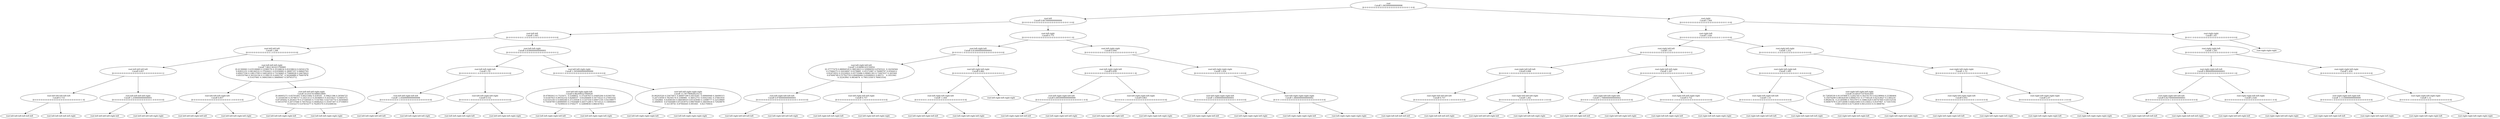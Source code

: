 digraph G {
	graph [rankdir=TB]
	"root
Cutoff 1.0659999999999998
[0 0 0 0 0 0 0 0 0 0 0 0 0 0 0 0 0 0 0 0 0 0 0 0 0 1 0 0]"
	"root-left
Cutoff 0.6679999999999999
[0 0 0 0 0 0 0 0 0 0 0 0 0 0 0 0 0 0 0 0 0 0 0 0 0 1 0 0]"
	"root-left-left
Cutoff 1.045
[0 0 0 0 0 0 0 0 0 1 0 0 0 0 0 0 0 0 0 0 0 0 0 0 0 0 0 0]"
	"root-left-left-left
Cutoff 1.298
[0 0 0 0 0 0 0 0 0 0 0 0 0 1 0 0 0 0 0 0 0 0 0 0 0 0 0 0]"
	"root-left-left-left-left
Cutoff 0.857
[0 0 0 0 0 0 0 0 0 0 0 0 0 0 0 0 0 0 0 0 0 0 0 0 0 0 0 1]"
	"root-left-left-left-left-left
Cutoff 0.733
[0 0 0 0 0 0 0 0 0 0 0 0 0 0 0 0 0 0 0 0 0 0 0 0 0 0 1 0]"
	"root-left-left-left-left-left-left"
	"root-left-left-left-left-left-right"
	"root-left-left-left-left-left
Cutoff 0.733
[0 0 0 0 0 0 0 0 0 0 0 0 0 0 0 0 0 0 0 0 0 0 0 0 0 0 1 0]" -> "root-left-left-left-left-left-left"
	"root-left-left-left-left-left
Cutoff 0.733
[0 0 0 0 0 0 0 0 0 0 0 0 0 0 0 0 0 0 0 0 0 0 0 0 0 0 1 0]" -> "root-left-left-left-left-left-right"
	"root-left-left-left-left-right
Cutoff 1.2590000000000001
[0 0 0 0 0 0 0 0 0 0 0 0 0 0 0 0 0 0 0 0 0 1 0 0 0 0 0 0]"
	"root-left-left-left-left-right-left"
	"root-left-left-left-left-right-right"
	"root-left-left-left-left-right
Cutoff 1.2590000000000001
[0 0 0 0 0 0 0 0 0 0 0 0 0 0 0 0 0 0 0 0 0 1 0 0 0 0 0 0]" -> "root-left-left-left-left-right-left"
	"root-left-left-left-left-right
Cutoff 1.2590000000000001
[0 0 0 0 0 0 0 0 0 0 0 0 0 0 0 0 0 0 0 0 0 1 0 0 0 0 0 0]" -> "root-left-left-left-left-right-right"
	"root-left-left-left-left
Cutoff 0.857
[0 0 0 0 0 0 0 0 0 0 0 0 0 0 0 0 0 0 0 0 0 0 0 0 0 0 0 1]" -> "root-left-left-left-left-left
Cutoff 0.733
[0 0 0 0 0 0 0 0 0 0 0 0 0 0 0 0 0 0 0 0 0 0 0 0 0 0 1 0]"
	"root-left-left-left-left
Cutoff 0.857
[0 0 0 0 0 0 0 0 0 0 0 0 0 0 0 0 0 0 0 0 0 0 0 0 0 0 0 1]" -> "root-left-left-left-left-right
Cutoff 1.2590000000000001
[0 0 0 0 0 0 0 0 0 0 0 0 0 0 0 0 0 0 0 0 0 1 0 0 0 0 0 0]"
	"root-left-left-left-right
Cutoff 7.8621361615769985
[0.41300061 0.43518068 0.12589176 0.35148634 0.81038614 0.04541276
 0.82831251 0.96146532 0.37026421 0.01058983 0.38997357 0.98845765
 0.60027194 0.19813709 0.16822818 0.73236865 0.75889028 0.26676622
 0.85535766 0.39316158 0.11189135 0.6442787  0.56260888 0.70697878
 0.51437661 0.34843564 0.30669047 0.59765371]"
	"root-left-left-left-right-left
Cutoff 0.857
[0 0 0 0 0 0 0 0 0 0 0 0 0 0 0 0 0 0 0 0 0 1 0 0 0 0 0 0]"
	"root-left-left-left-right-left-left"
	"root-left-left-left-right-left-right"
	"root-left-left-left-right-left
Cutoff 0.857
[0 0 0 0 0 0 0 0 0 0 0 0 0 0 0 0 0 0 0 0 0 1 0 0 0 0 0 0]" -> "root-left-left-left-right-left-left"
	"root-left-left-left-right-left
Cutoff 0.857
[0 0 0 0 0 0 0 0 0 0 0 0 0 0 0 0 0 0 0 0 0 1 0 0 0 0 0 0]" -> "root-left-left-left-right-left-right"
	"root-left-left-left-right-right
Cutoff 10.010741496653669
[0.46005271 0.05701001 0.60215482 0.439183   0.59621396 0.26584725
 0.14164185 0.35796717 0.19213113 0.50368415 0.45518217 0.0493372
 0.87185642 0.26345179 0.57160505 0.71547841 0.02716774 0.34564665
 0.54514765 0.26737046 0.76576322 0.56482422 0.35507307 0.37106853
 0.51632273 0.67833277 0.76295374 0.03248834]"
	"root-left-left-left-right-right-left"
	"root-left-left-left-right-right-right"
	"root-left-left-left-right-right
Cutoff 10.010741496653669
[0.46005271 0.05701001 0.60215482 0.439183   0.59621396 0.26584725
 0.14164185 0.35796717 0.19213113 0.50368415 0.45518217 0.0493372
 0.87185642 0.26345179 0.57160505 0.71547841 0.02716774 0.34564665
 0.54514765 0.26737046 0.76576322 0.56482422 0.35507307 0.37106853
 0.51632273 0.67833277 0.76295374 0.03248834]" -> "root-left-left-left-right-right-left"
	"root-left-left-left-right-right
Cutoff 10.010741496653669
[0.46005271 0.05701001 0.60215482 0.439183   0.59621396 0.26584725
 0.14164185 0.35796717 0.19213113 0.50368415 0.45518217 0.0493372
 0.87185642 0.26345179 0.57160505 0.71547841 0.02716774 0.34564665
 0.54514765 0.26737046 0.76576322 0.56482422 0.35507307 0.37106853
 0.51632273 0.67833277 0.76295374 0.03248834]" -> "root-left-left-left-right-right-right"
	"root-left-left-left-right
Cutoff 7.8621361615769985
[0.41300061 0.43518068 0.12589176 0.35148634 0.81038614 0.04541276
 0.82831251 0.96146532 0.37026421 0.01058983 0.38997357 0.98845765
 0.60027194 0.19813709 0.16822818 0.73236865 0.75889028 0.26676622
 0.85535766 0.39316158 0.11189135 0.6442787  0.56260888 0.70697878
 0.51437661 0.34843564 0.30669047 0.59765371]" -> "root-left-left-left-right-left
Cutoff 0.857
[0 0 0 0 0 0 0 0 0 0 0 0 0 0 0 0 0 0 0 0 0 1 0 0 0 0 0 0]"
	"root-left-left-left-right
Cutoff 7.8621361615769985
[0.41300061 0.43518068 0.12589176 0.35148634 0.81038614 0.04541276
 0.82831251 0.96146532 0.37026421 0.01058983 0.38997357 0.98845765
 0.60027194 0.19813709 0.16822818 0.73236865 0.75889028 0.26676622
 0.85535766 0.39316158 0.11189135 0.6442787  0.56260888 0.70697878
 0.51437661 0.34843564 0.30669047 0.59765371]" -> "root-left-left-left-right-right
Cutoff 10.010741496653669
[0.46005271 0.05701001 0.60215482 0.439183   0.59621396 0.26584725
 0.14164185 0.35796717 0.19213113 0.50368415 0.45518217 0.0493372
 0.87185642 0.26345179 0.57160505 0.71547841 0.02716774 0.34564665
 0.54514765 0.26737046 0.76576322 0.56482422 0.35507307 0.37106853
 0.51632273 0.67833277 0.76295374 0.03248834]"
	"root-left-left-left
Cutoff 1.298
[0 0 0 0 0 0 0 0 0 0 0 0 0 1 0 0 0 0 0 0 0 0 0 0 0 0 0 0]" -> "root-left-left-left-left
Cutoff 0.857
[0 0 0 0 0 0 0 0 0 0 0 0 0 0 0 0 0 0 0 0 0 0 0 0 0 0 0 1]"
	"root-left-left-left
Cutoff 1.298
[0 0 0 0 0 0 0 0 0 0 0 0 0 1 0 0 0 0 0 0 0 0 0 0 0 0 0 0]" -> "root-left-left-left-right
Cutoff 7.8621361615769985
[0.41300061 0.43518068 0.12589176 0.35148634 0.81038614 0.04541276
 0.82831251 0.96146532 0.37026421 0.01058983 0.38997357 0.98845765
 0.60027194 0.19813709 0.16822818 0.73236865 0.75889028 0.26676622
 0.85535766 0.39316158 0.11189135 0.6442787  0.56260888 0.70697878
 0.51437661 0.34843564 0.30669047 0.59765371]"
	"root-left-left-right
Cutoff 0.8390000000000001
[0 0 0 0 0 0 0 0 0 0 0 0 0 0 0 0 0 0 0 0 0 0 0 0 0 0 0 1]"
	"root-left-left-right-left
Cutoff 1.52
[0 0 0 0 0 0 0 0 0 1 0 0 0 0 0 0 0 0 0 0 0 0 0 0 0 0 0 0]"
	"root-left-left-right-left-left
Cutoff -1.6569999999999998
[0 0 0 0 0 0 0 0 0 0 1 0 0 0 0 0 0 0 0 0 0 0 0 0 0 0 0 0]"
	"root-left-left-right-left-left-left"
	"root-left-left-right-left-left-right"
	"root-left-left-right-left-left
Cutoff -1.6569999999999998
[0 0 0 0 0 0 0 0 0 0 1 0 0 0 0 0 0 0 0 0 0 0 0 0 0 0 0 0]" -> "root-left-left-right-left-left-left"
	"root-left-left-right-left-left
Cutoff -1.6569999999999998
[0 0 0 0 0 0 0 0 0 0 1 0 0 0 0 0 0 0 0 0 0 0 0 0 0 0 0 0]" -> "root-left-left-right-left-left-right"
	"root-left-left-right-left-right
Cutoff 0.532
[0 0 0 0 0 1 0 0 0 0 0 0 0 0 0 0 0 0 0 0 0 0 0 0 0 0 0 0]"
	"root-left-left-right-left-right-left"
	"root-left-left-right-left-right-right"
	"root-left-left-right-left-right
Cutoff 0.532
[0 0 0 0 0 1 0 0 0 0 0 0 0 0 0 0 0 0 0 0 0 0 0 0 0 0 0 0]" -> "root-left-left-right-left-right-left"
	"root-left-left-right-left-right
Cutoff 0.532
[0 0 0 0 0 1 0 0 0 0 0 0 0 0 0 0 0 0 0 0 0 0 0 0 0 0 0 0]" -> "root-left-left-right-left-right-right"
	"root-left-left-right-left
Cutoff 1.52
[0 0 0 0 0 0 0 0 0 1 0 0 0 0 0 0 0 0 0 0 0 0 0 0 0 0 0 0]" -> "root-left-left-right-left-left
Cutoff -1.6569999999999998
[0 0 0 0 0 0 0 0 0 0 1 0 0 0 0 0 0 0 0 0 0 0 0 0 0 0 0 0]"
	"root-left-left-right-left
Cutoff 1.52
[0 0 0 0 0 0 0 0 0 1 0 0 0 0 0 0 0 0 0 0 0 0 0 0 0 0 0 0]" -> "root-left-left-right-left-right
Cutoff 0.532
[0 0 0 0 0 1 0 0 0 0 0 0 0 0 0 0 0 0 0 0 0 0 0 0 0 0 0 0]"
	"root-left-left-right-right
Cutoff 1.5959999999999999
[0 0 0 0 0 1 0 0 0 0 0 0 0 0 0 0 0 0 0 0 0 0 0 0 0 0 0 0]"
	"root-left-left-right-right-left
Cutoff 8.982499327000928
[0.97893013 0.7525071  0.5348852  0.37526763 0.10495294 0.01945781
 0.43307923 0.99102332 0.8268557  0.83249494 0.54774223 0.27093354
 0.61555144 0.51460248 0.37135938 0.11107554 0.00971191 0.92198977
 0.75458799 0.40990095 0.17020489 0.44571289 0.78710121 0.14006493
 0.74399416 0.5764277  0.32809836 0.86634781]"
	"root-left-left-right-right-left-left"
	"root-left-left-right-right-left-right"
	"root-left-left-right-right-left
Cutoff 8.982499327000928
[0.97893013 0.7525071  0.5348852  0.37526763 0.10495294 0.01945781
 0.43307923 0.99102332 0.8268557  0.83249494 0.54774223 0.27093354
 0.61555144 0.51460248 0.37135938 0.11107554 0.00971191 0.92198977
 0.75458799 0.40990095 0.17020489 0.44571289 0.78710121 0.14006493
 0.74399416 0.5764277  0.32809836 0.86634781]" -> "root-left-left-right-right-left-left"
	"root-left-left-right-right-left
Cutoff 8.982499327000928
[0.97893013 0.7525071  0.5348852  0.37526763 0.10495294 0.01945781
 0.43307923 0.99102332 0.8268557  0.83249494 0.54774223 0.27093354
 0.61555144 0.51460248 0.37135938 0.11107554 0.00971191 0.92198977
 0.75458799 0.40990095 0.17020489 0.44571289 0.78710121 0.14006493
 0.74399416 0.5764277  0.32809836 0.86634781]" -> "root-left-left-right-right-left-right"
	"root-left-left-right-right-right
Cutoff 13.787780828235132
[0.90293526 0.53675871 0.48497189 0.4414265  0.09900948 0.36499315
 0.24715058 0.78250174 0.3390981  0.36012751 0.05021941 0.37661916
 0.7202864  0.63446183 0.48458918 0.65143046 0.12098777 0.32518869
 0.2949935  0.67444489 0.87243974 0.99670049 0.34659418 0.72929879
 0.32139741 0.87944445 0.991845   0.82170903]"
	"root-left-left-right-right-right-left"
	"root-left-left-right-right-right-right"
	"root-left-left-right-right-right
Cutoff 13.787780828235132
[0.90293526 0.53675871 0.48497189 0.4414265  0.09900948 0.36499315
 0.24715058 0.78250174 0.3390981  0.36012751 0.05021941 0.37661916
 0.7202864  0.63446183 0.48458918 0.65143046 0.12098777 0.32518869
 0.2949935  0.67444489 0.87243974 0.99670049 0.34659418 0.72929879
 0.32139741 0.87944445 0.991845   0.82170903]" -> "root-left-left-right-right-right-left"
	"root-left-left-right-right-right
Cutoff 13.787780828235132
[0.90293526 0.53675871 0.48497189 0.4414265  0.09900948 0.36499315
 0.24715058 0.78250174 0.3390981  0.36012751 0.05021941 0.37661916
 0.7202864  0.63446183 0.48458918 0.65143046 0.12098777 0.32518869
 0.2949935  0.67444489 0.87243974 0.99670049 0.34659418 0.72929879
 0.32139741 0.87944445 0.991845   0.82170903]" -> "root-left-left-right-right-right-right"
	"root-left-left-right-right
Cutoff 1.5959999999999999
[0 0 0 0 0 1 0 0 0 0 0 0 0 0 0 0 0 0 0 0 0 0 0 0 0 0 0 0]" -> "root-left-left-right-right-left
Cutoff 8.982499327000928
[0.97893013 0.7525071  0.5348852  0.37526763 0.10495294 0.01945781
 0.43307923 0.99102332 0.8268557  0.83249494 0.54774223 0.27093354
 0.61555144 0.51460248 0.37135938 0.11107554 0.00971191 0.92198977
 0.75458799 0.40990095 0.17020489 0.44571289 0.78710121 0.14006493
 0.74399416 0.5764277  0.32809836 0.86634781]"
	"root-left-left-right-right
Cutoff 1.5959999999999999
[0 0 0 0 0 1 0 0 0 0 0 0 0 0 0 0 0 0 0 0 0 0 0 0 0 0 0 0]" -> "root-left-left-right-right-right
Cutoff 13.787780828235132
[0.90293526 0.53675871 0.48497189 0.4414265  0.09900948 0.36499315
 0.24715058 0.78250174 0.3390981  0.36012751 0.05021941 0.37661916
 0.7202864  0.63446183 0.48458918 0.65143046 0.12098777 0.32518869
 0.2949935  0.67444489 0.87243974 0.99670049 0.34659418 0.72929879
 0.32139741 0.87944445 0.991845   0.82170903]"
	"root-left-left-right
Cutoff 0.8390000000000001
[0 0 0 0 0 0 0 0 0 0 0 0 0 0 0 0 0 0 0 0 0 0 0 0 0 0 0 1]" -> "root-left-left-right-left
Cutoff 1.52
[0 0 0 0 0 0 0 0 0 1 0 0 0 0 0 0 0 0 0 0 0 0 0 0 0 0 0 0]"
	"root-left-left-right
Cutoff 0.8390000000000001
[0 0 0 0 0 0 0 0 0 0 0 0 0 0 0 0 0 0 0 0 0 0 0 0 0 0 0 1]" -> "root-left-left-right-right
Cutoff 1.5959999999999999
[0 0 0 0 0 1 0 0 0 0 0 0 0 0 0 0 0 0 0 0 0 0 0 0 0 0 0 0]"
	"root-left-left
Cutoff 1.045
[0 0 0 0 0 0 0 0 0 1 0 0 0 0 0 0 0 0 0 0 0 0 0 0 0 0 0 0]" -> "root-left-left-left
Cutoff 1.298
[0 0 0 0 0 0 0 0 0 0 0 0 0 1 0 0 0 0 0 0 0 0 0 0 0 0 0 0]"
	"root-left-left
Cutoff 1.045
[0 0 0 0 0 0 0 0 0 1 0 0 0 0 0 0 0 0 0 0 0 0 0 0 0 0 0 0]" -> "root-left-left-right
Cutoff 0.8390000000000001
[0 0 0 0 0 0 0 0 0 0 0 0 0 0 0 0 0 0 0 0 0 0 0 0 0 0 0 1]"
	"root-left-right
Cutoff 0.775
[0 0 0 0 0 0 0 0 0 0 0 0 0 0 0 0 0 0 0 0 0 0 0 0 0 0 1 0]"
	"root-left-right-left
Cutoff 0.8140000000000001
[0 0 0 0 0 1 0 0 0 0 0 0 0 0 0 0 0 0 0 0 0 0 0 0 0 0 0 0]"
	"root-left-right-left-left
Cutoff 5.418696143150954
[0.37777479 0.88994529 0.38014615 0.32990059 0.8765522  0.16256564
 0.27066275 0.32034647 0.0378885  0.45372987 0.70089747 0.0544412
 0.81872052 0.22220922 0.05735086 0.99961393 0.72007037 0.265564
 0.67694749 0.51762718 0.09409484 0.65090922 0.06572    0.1651941
 0.32243941 0.9834676  0.79013358 0.76063316]"
	"root-left-right-left-left-left
Cutoff 0.9740000000000001
[0 0 0 0 0 0 0 0 0 0 0 0 0 0 0 0 0 0 0 0 0 0 1 0 0 0 0 0]"
	"root-left-right-left-left-left-left"
	"root-left-right-left-left-left-right"
	"root-left-right-left-left-left
Cutoff 0.9740000000000001
[0 0 0 0 0 0 0 0 0 0 0 0 0 0 0 0 0 0 0 0 0 0 1 0 0 0 0 0]" -> "root-left-right-left-left-left-left"
	"root-left-right-left-left-left
Cutoff 0.9740000000000001
[0 0 0 0 0 0 0 0 0 0 0 0 0 0 0 0 0 0 0 0 0 0 1 0 0 0 0 0]" -> "root-left-right-left-left-left-right"
	"root-left-right-left-left-right
Cutoff 0.757
[0 0 0 0 0 0 0 0 0 0 0 0 0 0 1 0 0 0 0 0 0 0 0 0 0 0 0 0]"
	"root-left-right-left-left-right-left"
	"root-left-right-left-left-right-right"
	"root-left-right-left-left-right
Cutoff 0.757
[0 0 0 0 0 0 0 0 0 0 0 0 0 0 1 0 0 0 0 0 0 0 0 0 0 0 0 0]" -> "root-left-right-left-left-right-left"
	"root-left-right-left-left-right
Cutoff 0.757
[0 0 0 0 0 0 0 0 0 0 0 0 0 0 1 0 0 0 0 0 0 0 0 0 0 0 0 0]" -> "root-left-right-left-left-right-right"
	"root-left-right-left-left
Cutoff 5.418696143150954
[0.37777479 0.88994529 0.38014615 0.32990059 0.8765522  0.16256564
 0.27066275 0.32034647 0.0378885  0.45372987 0.70089747 0.0544412
 0.81872052 0.22220922 0.05735086 0.99961393 0.72007037 0.265564
 0.67694749 0.51762718 0.09409484 0.65090922 0.06572    0.1651941
 0.32243941 0.9834676  0.79013358 0.76063316]" -> "root-left-right-left-left-left
Cutoff 0.9740000000000001
[0 0 0 0 0 0 0 0 0 0 0 0 0 0 0 0 0 0 0 0 0 0 1 0 0 0 0 0]"
	"root-left-right-left-left
Cutoff 5.418696143150954
[0.37777479 0.88994529 0.38014615 0.32990059 0.8765522  0.16256564
 0.27066275 0.32034647 0.0378885  0.45372987 0.70089747 0.0544412
 0.81872052 0.22220922 0.05735086 0.99961393 0.72007037 0.265564
 0.67694749 0.51762718 0.09409484 0.65090922 0.06572    0.1651941
 0.32243941 0.9834676  0.79013358 0.76063316]" -> "root-left-right-left-left-right
Cutoff 0.757
[0 0 0 0 0 0 0 0 0 0 0 0 0 0 1 0 0 0 0 0 0 0 0 0 0 0 0 0]"
	"root-left-right-left-right
Cutoff 0.882
[0 0 0 0 0 0 0 0 0 0 0 0 0 0 0 0 0 0 0 0 0 0 0 0 0 0 0 1]"
	"root-left-right-left-right-left
Cutoff -1.444
[0 0 0 0 0 0 1 0 0 0 0 0 0 0 0 0 0 0 0 0 0 0 0 0 0 0 0 0]"
	"root-left-right-left-right-left-left"
	"root-left-right-left-right-left-right"
	"root-left-right-left-right-left
Cutoff -1.444
[0 0 0 0 0 0 1 0 0 0 0 0 0 0 0 0 0 0 0 0 0 0 0 0 0 0 0 0]" -> "root-left-right-left-right-left-left"
	"root-left-right-left-right-left
Cutoff -1.444
[0 0 0 0 0 0 1 0 0 0 0 0 0 0 0 0 0 0 0 0 0 0 0 0 0 0 0 0]" -> "root-left-right-left-right-left-right"
	"root-left-right-left-right-right"
	"root-left-right-left-right
Cutoff 0.882
[0 0 0 0 0 0 0 0 0 0 0 0 0 0 0 0 0 0 0 0 0 0 0 0 0 0 0 1]" -> "root-left-right-left-right-left
Cutoff -1.444
[0 0 0 0 0 0 1 0 0 0 0 0 0 0 0 0 0 0 0 0 0 0 0 0 0 0 0 0]"
	"root-left-right-left-right
Cutoff 0.882
[0 0 0 0 0 0 0 0 0 0 0 0 0 0 0 0 0 0 0 0 0 0 0 0 0 0 0 1]" -> "root-left-right-left-right-right"
	"root-left-right-left
Cutoff 0.8140000000000001
[0 0 0 0 0 1 0 0 0 0 0 0 0 0 0 0 0 0 0 0 0 0 0 0 0 0 0 0]" -> "root-left-right-left-left
Cutoff 5.418696143150954
[0.37777479 0.88994529 0.38014615 0.32990059 0.8765522  0.16256564
 0.27066275 0.32034647 0.0378885  0.45372987 0.70089747 0.0544412
 0.81872052 0.22220922 0.05735086 0.99961393 0.72007037 0.265564
 0.67694749 0.51762718 0.09409484 0.65090922 0.06572    0.1651941
 0.32243941 0.9834676  0.79013358 0.76063316]"
	"root-left-right-left
Cutoff 0.8140000000000001
[0 0 0 0 0 1 0 0 0 0 0 0 0 0 0 0 0 0 0 0 0 0 0 0 0 0 0 0]" -> "root-left-right-left-right
Cutoff 0.882
[0 0 0 0 0 0 0 0 0 0 0 0 0 0 0 0 0 0 0 0 0 0 0 0 0 0 0 1]"
	"root-left-right-right
Cutoff 0.904
[0 0 0 0 0 0 0 0 0 0 0 0 0 0 0 0 0 0 0 0 0 0 0 0 0 0 0 1]"
	"root-left-right-right-left
Cutoff 0.858
[0 0 0 0 0 0 0 0 0 0 0 0 0 0 0 0 0 0 0 0 0 0 0 0 0 0 1 0]"
	"root-left-right-right-left-left
Cutoff 0.8959999999999999
[0 0 0 0 0 0 0 0 0 0 0 0 0 0 0 0 0 0 0 0 0 0 0 0 0 1 0 0]"
	"root-left-right-right-left-left-left"
	"root-left-right-right-left-left-right"
	"root-left-right-right-left-left
Cutoff 0.8959999999999999
[0 0 0 0 0 0 0 0 0 0 0 0 0 0 0 0 0 0 0 0 0 0 0 0 0 1 0 0]" -> "root-left-right-right-left-left-left"
	"root-left-right-right-left-left
Cutoff 0.8959999999999999
[0 0 0 0 0 0 0 0 0 0 0 0 0 0 0 0 0 0 0 0 0 0 0 0 0 1 0 0]" -> "root-left-right-right-left-left-right"
	"root-left-right-right-left-right
Cutoff 0.863
[0 0 0 0 0 1 0 0 0 0 0 0 0 0 0 0 0 0 0 0 0 0 0 0 0 0 0 0]"
	"root-left-right-right-left-right-left"
	"root-left-right-right-left-right-right"
	"root-left-right-right-left-right
Cutoff 0.863
[0 0 0 0 0 1 0 0 0 0 0 0 0 0 0 0 0 0 0 0 0 0 0 0 0 0 0 0]" -> "root-left-right-right-left-right-left"
	"root-left-right-right-left-right
Cutoff 0.863
[0 0 0 0 0 1 0 0 0 0 0 0 0 0 0 0 0 0 0 0 0 0 0 0 0 0 0 0]" -> "root-left-right-right-left-right-right"
	"root-left-right-right-left
Cutoff 0.858
[0 0 0 0 0 0 0 0 0 0 0 0 0 0 0 0 0 0 0 0 0 0 0 0 0 0 1 0]" -> "root-left-right-right-left-left
Cutoff 0.8959999999999999
[0 0 0 0 0 0 0 0 0 0 0 0 0 0 0 0 0 0 0 0 0 0 0 0 0 1 0 0]"
	"root-left-right-right-left
Cutoff 0.858
[0 0 0 0 0 0 0 0 0 0 0 0 0 0 0 0 0 0 0 0 0 0 0 0 0 0 1 0]" -> "root-left-right-right-left-right
Cutoff 0.863
[0 0 0 0 0 1 0 0 0 0 0 0 0 0 0 0 0 0 0 0 0 0 0 0 0 0 0 0]"
	"root-left-right-right-right
Cutoff 1.024
[0 0 0 0 0 0 0 0 0 0 0 0 0 0 0 0 0 0 0 0 0 0 0 0 1 0 0 0]"
	"root-left-right-right-right-left
Cutoff 1.0390000000000001
[0 0 0 0 0 0 0 0 0 0 0 0 0 0 0 0 0 0 0 0 0 0 1 0 0 0 0 0]"
	"root-left-right-right-right-left-left"
	"root-left-right-right-right-left-right"
	"root-left-right-right-right-left
Cutoff 1.0390000000000001
[0 0 0 0 0 0 0 0 0 0 0 0 0 0 0 0 0 0 0 0 0 0 1 0 0 0 0 0]" -> "root-left-right-right-right-left-left"
	"root-left-right-right-right-left
Cutoff 1.0390000000000001
[0 0 0 0 0 0 0 0 0 0 0 0 0 0 0 0 0 0 0 0 0 0 1 0 0 0 0 0]" -> "root-left-right-right-right-left-right"
	"root-left-right-right-right-right
Cutoff 1.6840000000000002
[0 0 0 1 0 0 0 0 0 0 0 0 0 0 0 0 0 0 0 0 0 0 0 0 0 0 0 0]"
	"root-left-right-right-right-right-left"
	"root-left-right-right-right-right-right"
	"root-left-right-right-right-right
Cutoff 1.6840000000000002
[0 0 0 1 0 0 0 0 0 0 0 0 0 0 0 0 0 0 0 0 0 0 0 0 0 0 0 0]" -> "root-left-right-right-right-right-left"
	"root-left-right-right-right-right
Cutoff 1.6840000000000002
[0 0 0 1 0 0 0 0 0 0 0 0 0 0 0 0 0 0 0 0 0 0 0 0 0 0 0 0]" -> "root-left-right-right-right-right-right"
	"root-left-right-right-right
Cutoff 1.024
[0 0 0 0 0 0 0 0 0 0 0 0 0 0 0 0 0 0 0 0 0 0 0 0 1 0 0 0]" -> "root-left-right-right-right-left
Cutoff 1.0390000000000001
[0 0 0 0 0 0 0 0 0 0 0 0 0 0 0 0 0 0 0 0 0 0 1 0 0 0 0 0]"
	"root-left-right-right-right
Cutoff 1.024
[0 0 0 0 0 0 0 0 0 0 0 0 0 0 0 0 0 0 0 0 0 0 0 0 1 0 0 0]" -> "root-left-right-right-right-right
Cutoff 1.6840000000000002
[0 0 0 1 0 0 0 0 0 0 0 0 0 0 0 0 0 0 0 0 0 0 0 0 0 0 0 0]"
	"root-left-right-right
Cutoff 0.904
[0 0 0 0 0 0 0 0 0 0 0 0 0 0 0 0 0 0 0 0 0 0 0 0 0 0 0 1]" -> "root-left-right-right-left
Cutoff 0.858
[0 0 0 0 0 0 0 0 0 0 0 0 0 0 0 0 0 0 0 0 0 0 0 0 0 0 1 0]"
	"root-left-right-right
Cutoff 0.904
[0 0 0 0 0 0 0 0 0 0 0 0 0 0 0 0 0 0 0 0 0 0 0 0 0 0 0 1]" -> "root-left-right-right-right
Cutoff 1.024
[0 0 0 0 0 0 0 0 0 0 0 0 0 0 0 0 0 0 0 0 0 0 0 0 1 0 0 0]"
	"root-left-right
Cutoff 0.775
[0 0 0 0 0 0 0 0 0 0 0 0 0 0 0 0 0 0 0 0 0 0 0 0 0 0 1 0]" -> "root-left-right-left
Cutoff 0.8140000000000001
[0 0 0 0 0 1 0 0 0 0 0 0 0 0 0 0 0 0 0 0 0 0 0 0 0 0 0 0]"
	"root-left-right
Cutoff 0.775
[0 0 0 0 0 0 0 0 0 0 0 0 0 0 0 0 0 0 0 0 0 0 0 0 0 0 1 0]" -> "root-left-right-right
Cutoff 0.904
[0 0 0 0 0 0 0 0 0 0 0 0 0 0 0 0 0 0 0 0 0 0 0 0 0 0 0 1]"
	"root-left
Cutoff 0.6679999999999999
[0 0 0 0 0 0 0 0 0 0 0 0 0 0 0 0 0 0 0 0 0 0 0 0 0 1 0 0]" -> "root-left-left
Cutoff 1.045
[0 0 0 0 0 0 0 0 0 1 0 0 0 0 0 0 0 0 0 0 0 0 0 0 0 0 0 0]"
	"root-left
Cutoff 0.6679999999999999
[0 0 0 0 0 0 0 0 0 0 0 0 0 0 0 0 0 0 0 0 0 0 0 0 0 1 0 0]" -> "root-left-right
Cutoff 0.775
[0 0 0 0 0 0 0 0 0 0 0 0 0 0 0 0 0 0 0 0 0 0 0 0 0 0 1 0]"
	"root-right
Cutoff 1.564
[0 0 0 0 0 0 0 0 0 0 0 0 0 0 0 0 0 0 0 0 0 0 0 0 0 1 0 0]"
	"root-right-left
Cutoff 1.026
[0 0 0 0 0 0 0 0 0 0 0 0 0 0 0 0 0 0 0 0 0 0 1 0 0 0 0 0]"
	"root-right-left-left
Cutoff 1.03
[0 0 0 0 0 0 0 0 0 0 0 0 0 0 0 0 0 0 0 0 0 0 0 0 0 0 0 1]"
	"root-right-left-left-left
Cutoff 0.898
[0 0 0 0 0 1 0 0 0 0 0 0 0 0 0 0 0 0 0 0 0 0 0 0 0 0 0 0]"
	"root-right-left-left-left-left
Cutoff 0.757
[0 0 0 0 0 0 0 0 0 0 0 0 0 0 0 0 0 0 0 1 0 0 0 0 0 0 0 0]"
	"root-right-left-left-left-left-left"
	"root-right-left-left-left-left-right"
	"root-right-left-left-left-left
Cutoff 0.757
[0 0 0 0 0 0 0 0 0 0 0 0 0 0 0 0 0 0 0 1 0 0 0 0 0 0 0 0]" -> "root-right-left-left-left-left-left"
	"root-right-left-left-left-left
Cutoff 0.757
[0 0 0 0 0 0 0 0 0 0 0 0 0 0 0 0 0 0 0 1 0 0 0 0 0 0 0 0]" -> "root-right-left-left-left-left-right"
	"root-right-left-left-left-right
Cutoff 1.262
[0 0 0 0 0 0 0 0 0 0 0 0 0 0 0 0 0 0 0 0 0 0 0 0 1 0 0 0]"
	"root-right-left-left-left-right-left"
	"root-right-left-left-left-right-right"
	"root-right-left-left-left-right
Cutoff 1.262
[0 0 0 0 0 0 0 0 0 0 0 0 0 0 0 0 0 0 0 0 0 0 0 0 1 0 0 0]" -> "root-right-left-left-left-right-left"
	"root-right-left-left-left-right
Cutoff 1.262
[0 0 0 0 0 0 0 0 0 0 0 0 0 0 0 0 0 0 0 0 0 0 0 0 1 0 0 0]" -> "root-right-left-left-left-right-right"
	"root-right-left-left-left
Cutoff 0.898
[0 0 0 0 0 1 0 0 0 0 0 0 0 0 0 0 0 0 0 0 0 0 0 0 0 0 0 0]" -> "root-right-left-left-left-left
Cutoff 0.757
[0 0 0 0 0 0 0 0 0 0 0 0 0 0 0 0 0 0 0 1 0 0 0 0 0 0 0 0]"
	"root-right-left-left-left
Cutoff 0.898
[0 0 0 0 0 1 0 0 0 0 0 0 0 0 0 0 0 0 0 0 0 0 0 0 0 0 0 0]" -> "root-right-left-left-left-right
Cutoff 1.262
[0 0 0 0 0 0 0 0 0 0 0 0 0 0 0 0 0 0 0 0 0 0 0 0 1 0 0 0]"
	"root-right-left-left-right
Cutoff 1.297
[0 0 0 0 0 0 0 0 0 0 0 0 0 0 0 0 0 0 0 0 0 0 0 0 1 0 0 0]"
	"root-right-left-left-right-left
Cutoff 1.7080000000000002
[0 0 0 0 1 0 0 0 0 0 0 0 0 0 0 0 0 0 0 0 0 0 0 0 0 0 0 0]"
	"root-right-left-left-right-left-left"
	"root-right-left-left-right-left-right"
	"root-right-left-left-right-left
Cutoff 1.7080000000000002
[0 0 0 0 1 0 0 0 0 0 0 0 0 0 0 0 0 0 0 0 0 0 0 0 0 0 0 0]" -> "root-right-left-left-right-left-left"
	"root-right-left-left-right-left
Cutoff 1.7080000000000002
[0 0 0 0 1 0 0 0 0 0 0 0 0 0 0 0 0 0 0 0 0 0 0 0 0 0 0 0]" -> "root-right-left-left-right-left-right"
	"root-right-left-left-right-right
Cutoff 0.752
[0 0 0 0 0 0 0 1 0 0 0 0 0 0 0 0 0 0 0 0 0 0 0 0 0 0 0 0]"
	"root-right-left-left-right-right-left"
	"root-right-left-left-right-right-right"
	"root-right-left-left-right-right
Cutoff 0.752
[0 0 0 0 0 0 0 1 0 0 0 0 0 0 0 0 0 0 0 0 0 0 0 0 0 0 0 0]" -> "root-right-left-left-right-right-left"
	"root-right-left-left-right-right
Cutoff 0.752
[0 0 0 0 0 0 0 1 0 0 0 0 0 0 0 0 0 0 0 0 0 0 0 0 0 0 0 0]" -> "root-right-left-left-right-right-right"
	"root-right-left-left-right
Cutoff 1.297
[0 0 0 0 0 0 0 0 0 0 0 0 0 0 0 0 0 0 0 0 0 0 0 0 1 0 0 0]" -> "root-right-left-left-right-left
Cutoff 1.7080000000000002
[0 0 0 0 1 0 0 0 0 0 0 0 0 0 0 0 0 0 0 0 0 0 0 0 0 0 0 0]"
	"root-right-left-left-right
Cutoff 1.297
[0 0 0 0 0 0 0 0 0 0 0 0 0 0 0 0 0 0 0 0 0 0 0 0 1 0 0 0]" -> "root-right-left-left-right-right
Cutoff 0.752
[0 0 0 0 0 0 0 1 0 0 0 0 0 0 0 0 0 0 0 0 0 0 0 0 0 0 0 0]"
	"root-right-left-left
Cutoff 1.03
[0 0 0 0 0 0 0 0 0 0 0 0 0 0 0 0 0 0 0 0 0 0 0 0 0 0 0 1]" -> "root-right-left-left-left
Cutoff 0.898
[0 0 0 0 0 1 0 0 0 0 0 0 0 0 0 0 0 0 0 0 0 0 0 0 0 0 0 0]"
	"root-right-left-left
Cutoff 1.03
[0 0 0 0 0 0 0 0 0 0 0 0 0 0 0 0 0 0 0 0 0 0 0 0 0 0 0 1]" -> "root-right-left-left-right
Cutoff 1.297
[0 0 0 0 0 0 0 0 0 0 0 0 0 0 0 0 0 0 0 0 0 0 0 0 1 0 0 0]"
	"root-right-left-right
Cutoff 1.252
[0 0 0 0 0 0 0 0 0 1 0 0 0 0 0 0 0 0 0 0 0 0 0 0 0 0 0 0]"
	"root-right-left-right-left
Cutoff 1.095
[0 0 0 0 0 0 0 0 0 0 0 0 0 0 0 0 0 0 0 0 0 1 0 0 0 0 0 0]"
	"root-right-left-right-left-left
Cutoff 1.14
[0 0 0 0 0 0 1 0 0 0 0 0 0 0 0 0 0 0 0 0 0 0 0 0 0 0 0 0]"
	"root-right-left-right-left-left-left"
	"root-right-left-right-left-left-right"
	"root-right-left-right-left-left
Cutoff 1.14
[0 0 0 0 0 0 1 0 0 0 0 0 0 0 0 0 0 0 0 0 0 0 0 0 0 0 0 0]" -> "root-right-left-right-left-left-left"
	"root-right-left-right-left-left
Cutoff 1.14
[0 0 0 0 0 0 1 0 0 0 0 0 0 0 0 0 0 0 0 0 0 0 0 0 0 0 0 0]" -> "root-right-left-right-left-left-right"
	"root-right-left-right-left-right
Cutoff 10.691071479161405
[0.72859539 0.91197899 0.12262745 0.30374176 0.02238904 0.23380464
 0.35070299 0.98182038 0.49063751 0.17756126 0.02314627 0.1385216
 0.8928154  0.21185096 0.70537973 0.16861429 0.60747405 0.05152534
 0.04067078 0.20714096 0.64821094 0.01156412 0.9197907  0.72415182
 0.84125918 0.41712839 0.94121033 0.51380876]"
	"root-right-left-right-left-right-left"
	"root-right-left-right-left-right-right"
	"root-right-left-right-left-right
Cutoff 10.691071479161405
[0.72859539 0.91197899 0.12262745 0.30374176 0.02238904 0.23380464
 0.35070299 0.98182038 0.49063751 0.17756126 0.02314627 0.1385216
 0.8928154  0.21185096 0.70537973 0.16861429 0.60747405 0.05152534
 0.04067078 0.20714096 0.64821094 0.01156412 0.9197907  0.72415182
 0.84125918 0.41712839 0.94121033 0.51380876]" -> "root-right-left-right-left-right-left"
	"root-right-left-right-left-right
Cutoff 10.691071479161405
[0.72859539 0.91197899 0.12262745 0.30374176 0.02238904 0.23380464
 0.35070299 0.98182038 0.49063751 0.17756126 0.02314627 0.1385216
 0.8928154  0.21185096 0.70537973 0.16861429 0.60747405 0.05152534
 0.04067078 0.20714096 0.64821094 0.01156412 0.9197907  0.72415182
 0.84125918 0.41712839 0.94121033 0.51380876]" -> "root-right-left-right-left-right-right"
	"root-right-left-right-left
Cutoff 1.095
[0 0 0 0 0 0 0 0 0 0 0 0 0 0 0 0 0 0 0 0 0 1 0 0 0 0 0 0]" -> "root-right-left-right-left-left
Cutoff 1.14
[0 0 0 0 0 0 1 0 0 0 0 0 0 0 0 0 0 0 0 0 0 0 0 0 0 0 0 0]"
	"root-right-left-right-left
Cutoff 1.095
[0 0 0 0 0 0 0 0 0 0 0 0 0 0 0 0 0 0 0 0 0 1 0 0 0 0 0 0]" -> "root-right-left-right-left-right
Cutoff 10.691071479161405
[0.72859539 0.91197899 0.12262745 0.30374176 0.02238904 0.23380464
 0.35070299 0.98182038 0.49063751 0.17756126 0.02314627 0.1385216
 0.8928154  0.21185096 0.70537973 0.16861429 0.60747405 0.05152534
 0.04067078 0.20714096 0.64821094 0.01156412 0.9197907  0.72415182
 0.84125918 0.41712839 0.94121033 0.51380876]"
	"root-right-left-right-right
Cutoff -1.12
[0 0 0 0 0 0 0 0 0 0 0 1 0 0 0 0 0 0 0 0 0 0 0 0 0 0 0 0]"
	"root-right-left-right-right-left
Cutoff 0.951
[0 0 0 0 0 0 0 0 0 0 0 0 0 0 0 0 0 0 0 0 0 1 0 0 0 0 0 0]"
	"root-right-left-right-right-left-left"
	"root-right-left-right-right-left-right"
	"root-right-left-right-right-left
Cutoff 0.951
[0 0 0 0 0 0 0 0 0 0 0 0 0 0 0 0 0 0 0 0 0 1 0 0 0 0 0 0]" -> "root-right-left-right-right-left-left"
	"root-right-left-right-right-left
Cutoff 0.951
[0 0 0 0 0 0 0 0 0 0 0 0 0 0 0 0 0 0 0 0 0 1 0 0 0 0 0 0]" -> "root-right-left-right-right-left-right"
	"root-right-left-right-right-right
Cutoff 2.07
[0 0 0 0 0 0 0 0 0 0 0 0 0 0 0 0 0 0 0 0 0 0 0 0 1 0 0 0]"
	"root-right-left-right-right-right-left"
	"root-right-left-right-right-right-right"
	"root-right-left-right-right-right
Cutoff 2.07
[0 0 0 0 0 0 0 0 0 0 0 0 0 0 0 0 0 0 0 0 0 0 0 0 1 0 0 0]" -> "root-right-left-right-right-right-left"
	"root-right-left-right-right-right
Cutoff 2.07
[0 0 0 0 0 0 0 0 0 0 0 0 0 0 0 0 0 0 0 0 0 0 0 0 1 0 0 0]" -> "root-right-left-right-right-right-right"
	"root-right-left-right-right
Cutoff -1.12
[0 0 0 0 0 0 0 0 0 0 0 1 0 0 0 0 0 0 0 0 0 0 0 0 0 0 0 0]" -> "root-right-left-right-right-left
Cutoff 0.951
[0 0 0 0 0 0 0 0 0 0 0 0 0 0 0 0 0 0 0 0 0 1 0 0 0 0 0 0]"
	"root-right-left-right-right
Cutoff -1.12
[0 0 0 0 0 0 0 0 0 0 0 1 0 0 0 0 0 0 0 0 0 0 0 0 0 0 0 0]" -> "root-right-left-right-right-right
Cutoff 2.07
[0 0 0 0 0 0 0 0 0 0 0 0 0 0 0 0 0 0 0 0 0 0 0 0 1 0 0 0]"
	"root-right-left-right
Cutoff 1.252
[0 0 0 0 0 0 0 0 0 1 0 0 0 0 0 0 0 0 0 0 0 0 0 0 0 0 0 0]" -> "root-right-left-right-left
Cutoff 1.095
[0 0 0 0 0 0 0 0 0 0 0 0 0 0 0 0 0 0 0 0 0 1 0 0 0 0 0 0]"
	"root-right-left-right
Cutoff 1.252
[0 0 0 0 0 0 0 0 0 1 0 0 0 0 0 0 0 0 0 0 0 0 0 0 0 0 0 0]" -> "root-right-left-right-right
Cutoff -1.12
[0 0 0 0 0 0 0 0 0 0 0 1 0 0 0 0 0 0 0 0 0 0 0 0 0 0 0 0]"
	"root-right-left
Cutoff 1.026
[0 0 0 0 0 0 0 0 0 0 0 0 0 0 0 0 0 0 0 0 0 0 1 0 0 0 0 0]" -> "root-right-left-left
Cutoff 1.03
[0 0 0 0 0 0 0 0 0 0 0 0 0 0 0 0 0 0 0 0 0 0 0 0 0 0 0 1]"
	"root-right-left
Cutoff 1.026
[0 0 0 0 0 0 0 0 0 0 0 0 0 0 0 0 0 0 0 0 0 0 1 0 0 0 0 0]" -> "root-right-left-right
Cutoff 1.252
[0 0 0 0 0 0 0 0 0 1 0 0 0 0 0 0 0 0 0 0 0 0 0 0 0 0 0 0]"
	"root-right-right
Cutoff 1.83
[0 0 0 1 0 0 0 0 0 0 0 0 0 0 0 0 0 0 0 0 0 0 0 0 0 0 0 0]"
	"root-right-right-left
Cutoff 1.245
[0 0 0 0 0 0 0 0 0 0 0 0 0 0 0 0 0 0 0 0 0 0 0 0 1 0 0 0]"
	"root-right-right-left-left
Cutoff 0.9890000000000001
[0 0 0 0 0 0 0 0 0 0 0 0 0 0 0 0 0 0 0 0 0 0 0 0 0 0 1 0]"
	"root-right-right-left-left-left
Cutoff 0.8270000000000001
[0 0 0 0 0 0 0 0 0 0 0 0 0 1 0 0 0 0 0 0 0 0 0 0 0 0 0 0]"
	"root-right-right-left-left-left-left"
	"root-right-right-left-left-left-right"
	"root-right-right-left-left-left
Cutoff 0.8270000000000001
[0 0 0 0 0 0 0 0 0 0 0 0 0 1 0 0 0 0 0 0 0 0 0 0 0 0 0 0]" -> "root-right-right-left-left-left-left"
	"root-right-right-left-left-left
Cutoff 0.8270000000000001
[0 0 0 0 0 0 0 0 0 0 0 0 0 1 0 0 0 0 0 0 0 0 0 0 0 0 0 0]" -> "root-right-right-left-left-left-right"
	"root-right-right-left-left-right
Cutoff 2.026
[0 0 0 0 0 0 0 0 0 0 0 0 0 0 0 0 0 0 0 0 0 0 0 0 0 1 0 0]"
	"root-right-right-left-left-right-left"
	"root-right-right-left-left-right-right"
	"root-right-right-left-left-right
Cutoff 2.026
[0 0 0 0 0 0 0 0 0 0 0 0 0 0 0 0 0 0 0 0 0 0 0 0 0 1 0 0]" -> "root-right-right-left-left-right-left"
	"root-right-right-left-left-right
Cutoff 2.026
[0 0 0 0 0 0 0 0 0 0 0 0 0 0 0 0 0 0 0 0 0 0 0 0 0 1 0 0]" -> "root-right-right-left-left-right-right"
	"root-right-right-left-left
Cutoff 0.9890000000000001
[0 0 0 0 0 0 0 0 0 0 0 0 0 0 0 0 0 0 0 0 0 0 0 0 0 0 1 0]" -> "root-right-right-left-left-left
Cutoff 0.8270000000000001
[0 0 0 0 0 0 0 0 0 0 0 0 0 1 0 0 0 0 0 0 0 0 0 0 0 0 0 0]"
	"root-right-right-left-left
Cutoff 0.9890000000000001
[0 0 0 0 0 0 0 0 0 0 0 0 0 0 0 0 0 0 0 0 0 0 0 0 0 0 1 0]" -> "root-right-right-left-left-right
Cutoff 2.026
[0 0 0 0 0 0 0 0 0 0 0 0 0 0 0 0 0 0 0 0 0 0 0 0 0 1 0 0]"
	"root-right-right-left-right
Cutoff 1.459
[0 0 0 0 0 0 0 0 0 0 0 0 0 0 0 0 0 1 0 0 0 0 0 0 0 0 0 0]"
	"root-right-right-left-right-left
Cutoff -1.1159999999999999
[0 0 0 0 0 0 1 0 0 0 0 0 0 0 0 0 0 0 0 0 0 0 0 0 0 0 0 0]"
	"root-right-right-left-right-left-left"
	"root-right-right-left-right-left-right"
	"root-right-right-left-right-left
Cutoff -1.1159999999999999
[0 0 0 0 0 0 1 0 0 0 0 0 0 0 0 0 0 0 0 0 0 0 0 0 0 0 0 0]" -> "root-right-right-left-right-left-left"
	"root-right-right-left-right-left
Cutoff -1.1159999999999999
[0 0 0 0 0 0 1 0 0 0 0 0 0 0 0 0 0 0 0 0 0 0 0 0 0 0 0 0]" -> "root-right-right-left-right-left-right"
	"root-right-right-left-right-right
Cutoff 1.12
[0 0 0 0 0 1 0 0 0 0 0 0 0 0 0 0 0 0 0 0 0 0 0 0 0 0 0 0]"
	"root-right-right-left-right-right-left"
	"root-right-right-left-right-right-right"
	"root-right-right-left-right-right
Cutoff 1.12
[0 0 0 0 0 1 0 0 0 0 0 0 0 0 0 0 0 0 0 0 0 0 0 0 0 0 0 0]" -> "root-right-right-left-right-right-left"
	"root-right-right-left-right-right
Cutoff 1.12
[0 0 0 0 0 1 0 0 0 0 0 0 0 0 0 0 0 0 0 0 0 0 0 0 0 0 0 0]" -> "root-right-right-left-right-right-right"
	"root-right-right-left-right
Cutoff 1.459
[0 0 0 0 0 0 0 0 0 0 0 0 0 0 0 0 0 1 0 0 0 0 0 0 0 0 0 0]" -> "root-right-right-left-right-left
Cutoff -1.1159999999999999
[0 0 0 0 0 0 1 0 0 0 0 0 0 0 0 0 0 0 0 0 0 0 0 0 0 0 0 0]"
	"root-right-right-left-right
Cutoff 1.459
[0 0 0 0 0 0 0 0 0 0 0 0 0 0 0 0 0 1 0 0 0 0 0 0 0 0 0 0]" -> "root-right-right-left-right-right
Cutoff 1.12
[0 0 0 0 0 1 0 0 0 0 0 0 0 0 0 0 0 0 0 0 0 0 0 0 0 0 0 0]"
	"root-right-right-left
Cutoff 1.245
[0 0 0 0 0 0 0 0 0 0 0 0 0 0 0 0 0 0 0 0 0 0 0 0 1 0 0 0]" -> "root-right-right-left-left
Cutoff 0.9890000000000001
[0 0 0 0 0 0 0 0 0 0 0 0 0 0 0 0 0 0 0 0 0 0 0 0 0 0 1 0]"
	"root-right-right-left
Cutoff 1.245
[0 0 0 0 0 0 0 0 0 0 0 0 0 0 0 0 0 0 0 0 0 0 0 0 1 0 0 0]" -> "root-right-right-left-right
Cutoff 1.459
[0 0 0 0 0 0 0 0 0 0 0 0 0 0 0 0 0 1 0 0 0 0 0 0 0 0 0 0]"
	"root-right-right-right"
	"root-right-right
Cutoff 1.83
[0 0 0 1 0 0 0 0 0 0 0 0 0 0 0 0 0 0 0 0 0 0 0 0 0 0 0 0]" -> "root-right-right-left
Cutoff 1.245
[0 0 0 0 0 0 0 0 0 0 0 0 0 0 0 0 0 0 0 0 0 0 0 0 1 0 0 0]"
	"root-right-right
Cutoff 1.83
[0 0 0 1 0 0 0 0 0 0 0 0 0 0 0 0 0 0 0 0 0 0 0 0 0 0 0 0]" -> "root-right-right-right"
	"root-right
Cutoff 1.564
[0 0 0 0 0 0 0 0 0 0 0 0 0 0 0 0 0 0 0 0 0 0 0 0 0 1 0 0]" -> "root-right-left
Cutoff 1.026
[0 0 0 0 0 0 0 0 0 0 0 0 0 0 0 0 0 0 0 0 0 0 1 0 0 0 0 0]"
	"root-right
Cutoff 1.564
[0 0 0 0 0 0 0 0 0 0 0 0 0 0 0 0 0 0 0 0 0 0 0 0 0 1 0 0]" -> "root-right-right
Cutoff 1.83
[0 0 0 1 0 0 0 0 0 0 0 0 0 0 0 0 0 0 0 0 0 0 0 0 0 0 0 0]"
	"root
Cutoff 1.0659999999999998
[0 0 0 0 0 0 0 0 0 0 0 0 0 0 0 0 0 0 0 0 0 0 0 0 0 1 0 0]" -> "root-left
Cutoff 0.6679999999999999
[0 0 0 0 0 0 0 0 0 0 0 0 0 0 0 0 0 0 0 0 0 0 0 0 0 1 0 0]"
	"root
Cutoff 1.0659999999999998
[0 0 0 0 0 0 0 0 0 0 0 0 0 0 0 0 0 0 0 0 0 0 0 0 0 1 0 0]" -> "root-right
Cutoff 1.564
[0 0 0 0 0 0 0 0 0 0 0 0 0 0 0 0 0 0 0 0 0 0 0 0 0 1 0 0]"
}
